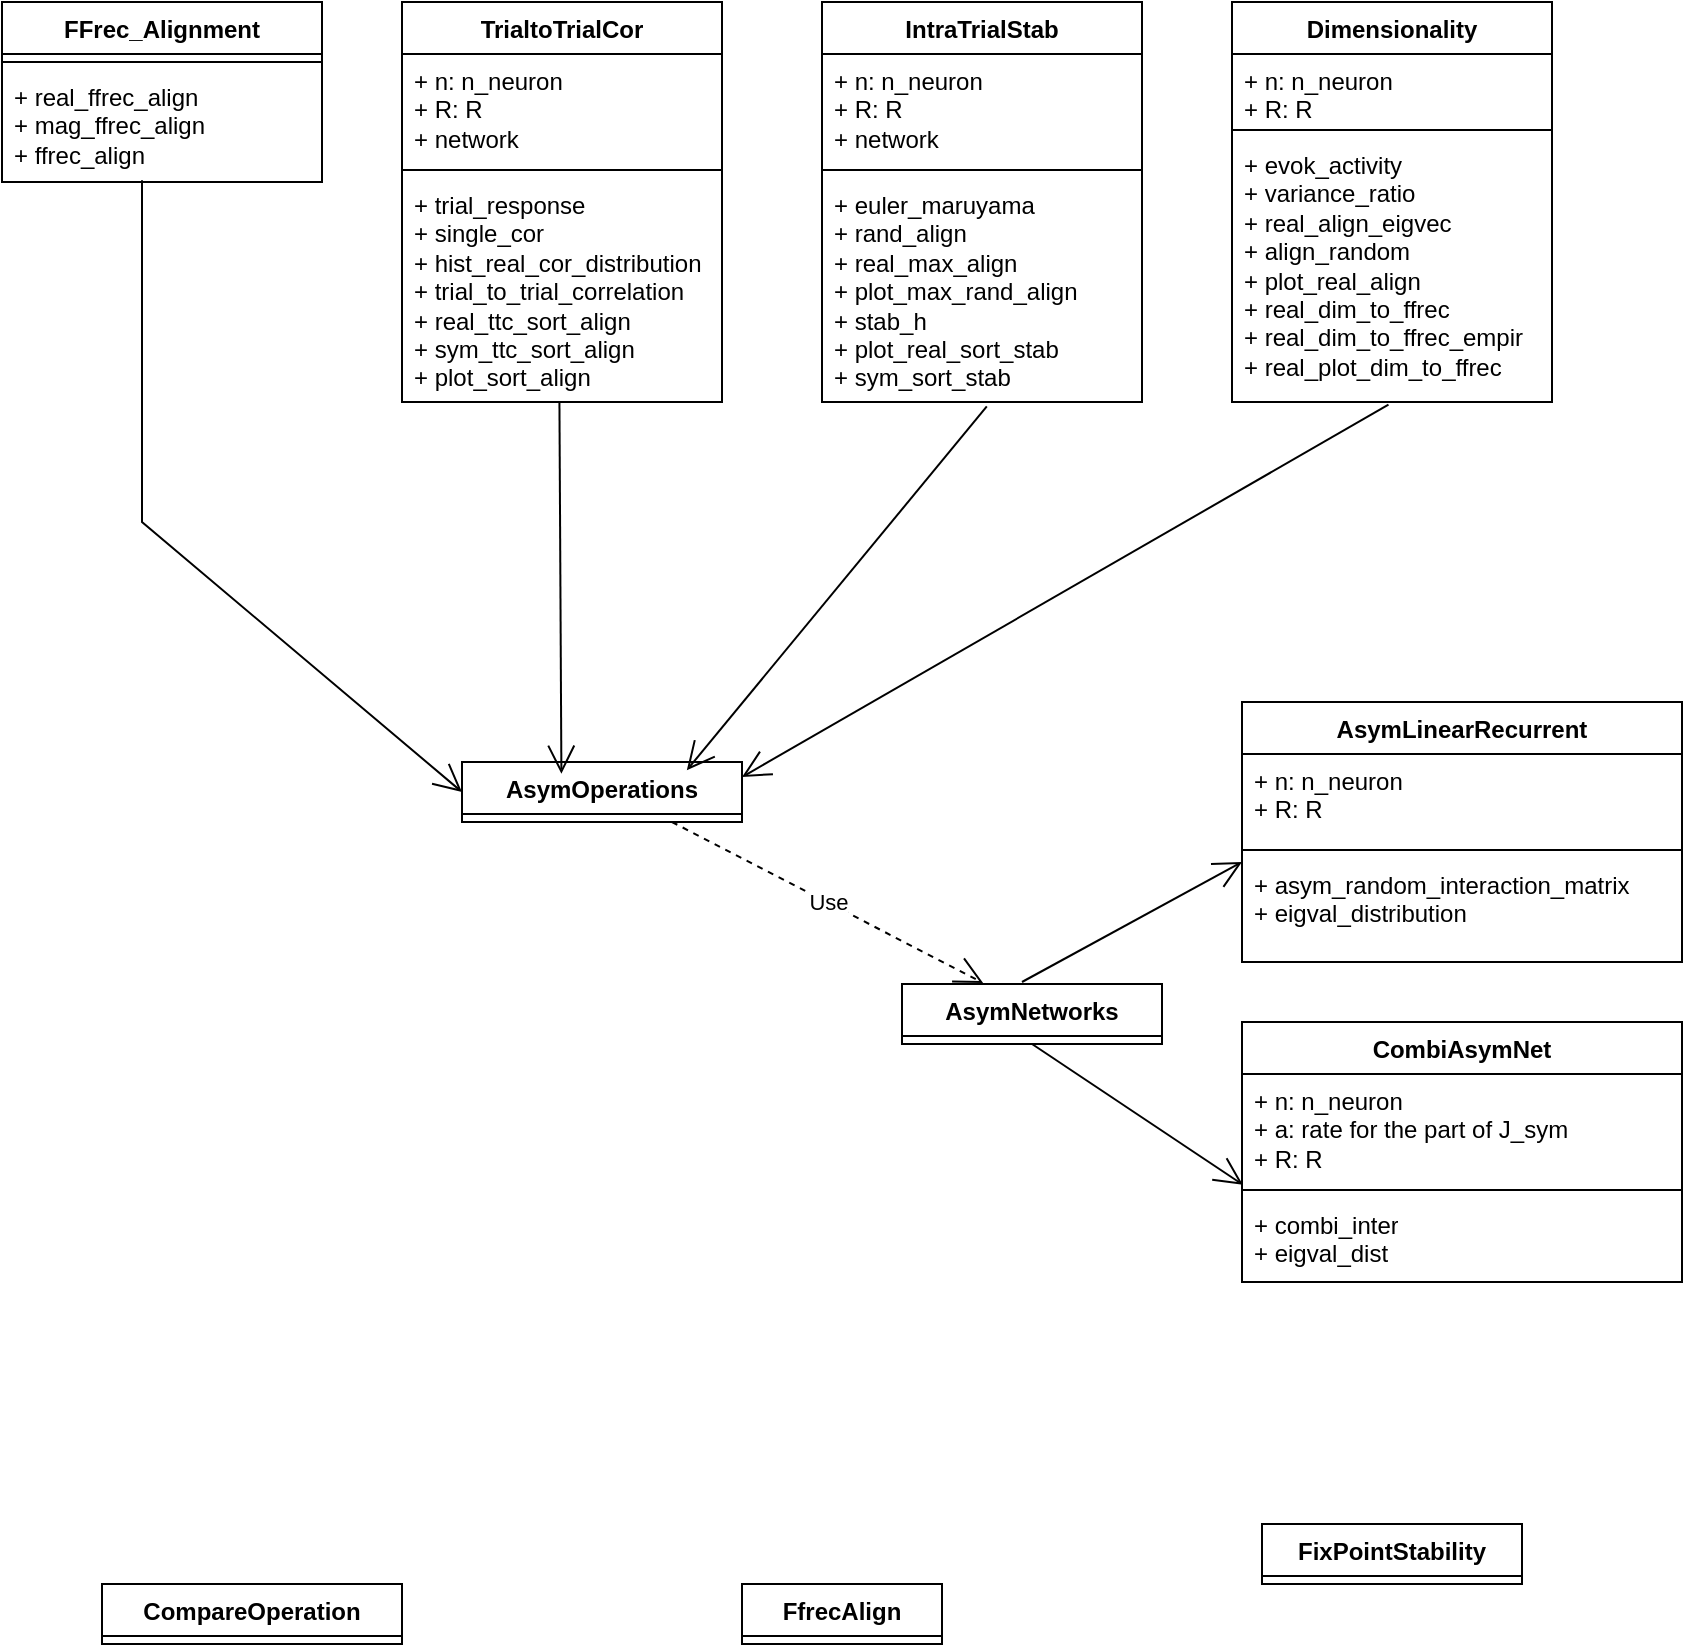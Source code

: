 <mxfile version="22.0.4" type="github">
  <diagram name="Seite-1" id="AeKgEvKw6In4-E9DSLef">
    <mxGraphModel dx="1304" dy="655" grid="1" gridSize="10" guides="1" tooltips="1" connect="1" arrows="1" fold="1" page="1" pageScale="1" pageWidth="827" pageHeight="1169" math="0" shadow="0">
      <root>
        <mxCell id="0" />
        <mxCell id="1" parent="0" />
        <mxCell id="KKLgFUSlMKjrd20ZLukx-5" value="AsymOperations" style="swimlane;fontStyle=1;align=center;verticalAlign=top;childLayout=stackLayout;horizontal=1;startSize=26;horizontalStack=0;resizeParent=1;resizeParentMax=0;resizeLast=0;collapsible=1;marginBottom=0;whiteSpace=wrap;html=1;" vertex="1" collapsed="1" parent="1">
          <mxGeometry x="260" y="400" width="140" height="30" as="geometry">
            <mxRectangle x="110" y="620" width="160" height="86" as="alternateBounds" />
          </mxGeometry>
        </mxCell>
        <mxCell id="KKLgFUSlMKjrd20ZLukx-6" value="+ field: type" style="text;strokeColor=none;fillColor=none;align=left;verticalAlign=top;spacingLeft=4;spacingRight=4;overflow=hidden;rotatable=0;points=[[0,0.5],[1,0.5]];portConstraint=eastwest;whiteSpace=wrap;html=1;" vertex="1" parent="KKLgFUSlMKjrd20ZLukx-5">
          <mxGeometry y="26" width="160" height="26" as="geometry" />
        </mxCell>
        <mxCell id="KKLgFUSlMKjrd20ZLukx-7" value="" style="line;strokeWidth=1;fillColor=none;align=left;verticalAlign=middle;spacingTop=-1;spacingLeft=3;spacingRight=3;rotatable=0;labelPosition=right;points=[];portConstraint=eastwest;strokeColor=inherit;" vertex="1" parent="KKLgFUSlMKjrd20ZLukx-5">
          <mxGeometry y="52" width="160" height="8" as="geometry" />
        </mxCell>
        <mxCell id="KKLgFUSlMKjrd20ZLukx-8" value="+ method(type): type" style="text;strokeColor=none;fillColor=none;align=left;verticalAlign=top;spacingLeft=4;spacingRight=4;overflow=hidden;rotatable=0;points=[[0,0.5],[1,0.5]];portConstraint=eastwest;whiteSpace=wrap;html=1;" vertex="1" parent="KKLgFUSlMKjrd20ZLukx-5">
          <mxGeometry y="60" width="160" height="26" as="geometry" />
        </mxCell>
        <mxCell id="KKLgFUSlMKjrd20ZLukx-9" value="CompareOperation" style="swimlane;fontStyle=1;align=center;verticalAlign=top;childLayout=stackLayout;horizontal=1;startSize=26;horizontalStack=0;resizeParent=1;resizeParentMax=0;resizeLast=0;collapsible=1;marginBottom=0;whiteSpace=wrap;html=1;" vertex="1" collapsed="1" parent="1">
          <mxGeometry x="80" y="811" width="150" height="30" as="geometry">
            <mxRectangle x="120" y="900" width="160" height="86" as="alternateBounds" />
          </mxGeometry>
        </mxCell>
        <mxCell id="KKLgFUSlMKjrd20ZLukx-10" value="+ field: type" style="text;strokeColor=none;fillColor=none;align=left;verticalAlign=top;spacingLeft=4;spacingRight=4;overflow=hidden;rotatable=0;points=[[0,0.5],[1,0.5]];portConstraint=eastwest;whiteSpace=wrap;html=1;" vertex="1" parent="KKLgFUSlMKjrd20ZLukx-9">
          <mxGeometry y="26" width="160" height="26" as="geometry" />
        </mxCell>
        <mxCell id="KKLgFUSlMKjrd20ZLukx-11" value="" style="line;strokeWidth=1;fillColor=none;align=left;verticalAlign=middle;spacingTop=-1;spacingLeft=3;spacingRight=3;rotatable=0;labelPosition=right;points=[];portConstraint=eastwest;strokeColor=inherit;" vertex="1" parent="KKLgFUSlMKjrd20ZLukx-9">
          <mxGeometry y="52" width="160" height="8" as="geometry" />
        </mxCell>
        <mxCell id="KKLgFUSlMKjrd20ZLukx-12" value="+ method(type): type" style="text;strokeColor=none;fillColor=none;align=left;verticalAlign=top;spacingLeft=4;spacingRight=4;overflow=hidden;rotatable=0;points=[[0,0.5],[1,0.5]];portConstraint=eastwest;whiteSpace=wrap;html=1;" vertex="1" parent="KKLgFUSlMKjrd20ZLukx-9">
          <mxGeometry y="60" width="160" height="26" as="geometry" />
        </mxCell>
        <mxCell id="KKLgFUSlMKjrd20ZLukx-13" value="FfrecAlign" style="swimlane;fontStyle=1;align=center;verticalAlign=top;childLayout=stackLayout;horizontal=1;startSize=26;horizontalStack=0;resizeParent=1;resizeParentMax=0;resizeLast=0;collapsible=1;marginBottom=0;whiteSpace=wrap;html=1;" vertex="1" collapsed="1" parent="1">
          <mxGeometry x="400" y="811" width="100" height="30" as="geometry">
            <mxRectangle x="370" y="910" width="160" height="86" as="alternateBounds" />
          </mxGeometry>
        </mxCell>
        <mxCell id="KKLgFUSlMKjrd20ZLukx-14" value="+ field: type" style="text;strokeColor=none;fillColor=none;align=left;verticalAlign=top;spacingLeft=4;spacingRight=4;overflow=hidden;rotatable=0;points=[[0,0.5],[1,0.5]];portConstraint=eastwest;whiteSpace=wrap;html=1;" vertex="1" parent="KKLgFUSlMKjrd20ZLukx-13">
          <mxGeometry y="26" width="160" height="26" as="geometry" />
        </mxCell>
        <mxCell id="KKLgFUSlMKjrd20ZLukx-15" value="" style="line;strokeWidth=1;fillColor=none;align=left;verticalAlign=middle;spacingTop=-1;spacingLeft=3;spacingRight=3;rotatable=0;labelPosition=right;points=[];portConstraint=eastwest;strokeColor=inherit;" vertex="1" parent="KKLgFUSlMKjrd20ZLukx-13">
          <mxGeometry y="52" width="160" height="8" as="geometry" />
        </mxCell>
        <mxCell id="KKLgFUSlMKjrd20ZLukx-16" value="+ method(type): type" style="text;strokeColor=none;fillColor=none;align=left;verticalAlign=top;spacingLeft=4;spacingRight=4;overflow=hidden;rotatable=0;points=[[0,0.5],[1,0.5]];portConstraint=eastwest;whiteSpace=wrap;html=1;" vertex="1" parent="KKLgFUSlMKjrd20ZLukx-13">
          <mxGeometry y="60" width="160" height="26" as="geometry" />
        </mxCell>
        <mxCell id="KKLgFUSlMKjrd20ZLukx-17" value="FixPointStability" style="swimlane;fontStyle=1;align=center;verticalAlign=top;childLayout=stackLayout;horizontal=1;startSize=26;horizontalStack=0;resizeParent=1;resizeParentMax=0;resizeLast=0;collapsible=1;marginBottom=0;whiteSpace=wrap;html=1;" vertex="1" collapsed="1" parent="1">
          <mxGeometry x="660" y="781" width="130" height="30" as="geometry">
            <mxRectangle x="580" y="900" width="160" height="86" as="alternateBounds" />
          </mxGeometry>
        </mxCell>
        <mxCell id="KKLgFUSlMKjrd20ZLukx-18" value="+ field: type" style="text;strokeColor=none;fillColor=none;align=left;verticalAlign=top;spacingLeft=4;spacingRight=4;overflow=hidden;rotatable=0;points=[[0,0.5],[1,0.5]];portConstraint=eastwest;whiteSpace=wrap;html=1;" vertex="1" parent="KKLgFUSlMKjrd20ZLukx-17">
          <mxGeometry y="26" width="160" height="26" as="geometry" />
        </mxCell>
        <mxCell id="KKLgFUSlMKjrd20ZLukx-19" value="" style="line;strokeWidth=1;fillColor=none;align=left;verticalAlign=middle;spacingTop=-1;spacingLeft=3;spacingRight=3;rotatable=0;labelPosition=right;points=[];portConstraint=eastwest;strokeColor=inherit;" vertex="1" parent="KKLgFUSlMKjrd20ZLukx-17">
          <mxGeometry y="52" width="160" height="8" as="geometry" />
        </mxCell>
        <mxCell id="KKLgFUSlMKjrd20ZLukx-20" value="+ method(type): type" style="text;strokeColor=none;fillColor=none;align=left;verticalAlign=top;spacingLeft=4;spacingRight=4;overflow=hidden;rotatable=0;points=[[0,0.5],[1,0.5]];portConstraint=eastwest;whiteSpace=wrap;html=1;" vertex="1" parent="KKLgFUSlMKjrd20ZLukx-17">
          <mxGeometry y="60" width="160" height="26" as="geometry" />
        </mxCell>
        <mxCell id="KKLgFUSlMKjrd20ZLukx-34" value="" style="group" vertex="1" connectable="0" parent="1">
          <mxGeometry x="480" y="370" width="390" height="290" as="geometry" />
        </mxCell>
        <mxCell id="KKLgFUSlMKjrd20ZLukx-1" value="AsymNetworks" style="swimlane;fontStyle=1;align=center;verticalAlign=top;childLayout=stackLayout;horizontal=1;startSize=26;horizontalStack=0;resizeParent=1;resizeParentMax=0;resizeLast=0;collapsible=1;marginBottom=0;whiteSpace=wrap;html=1;" vertex="1" collapsed="1" parent="KKLgFUSlMKjrd20ZLukx-34">
          <mxGeometry y="141" width="130" height="30" as="geometry">
            <mxRectangle x="270" y="760" width="160" height="86" as="alternateBounds" />
          </mxGeometry>
        </mxCell>
        <mxCell id="KKLgFUSlMKjrd20ZLukx-2" value="+ field: type" style="text;strokeColor=none;fillColor=none;align=left;verticalAlign=top;spacingLeft=4;spacingRight=4;overflow=hidden;rotatable=0;points=[[0,0.5],[1,0.5]];portConstraint=eastwest;whiteSpace=wrap;html=1;" vertex="1" parent="KKLgFUSlMKjrd20ZLukx-1">
          <mxGeometry y="26" width="160" height="26" as="geometry" />
        </mxCell>
        <mxCell id="KKLgFUSlMKjrd20ZLukx-3" value="" style="line;strokeWidth=1;fillColor=none;align=left;verticalAlign=middle;spacingTop=-1;spacingLeft=3;spacingRight=3;rotatable=0;labelPosition=right;points=[];portConstraint=eastwest;strokeColor=inherit;" vertex="1" parent="KKLgFUSlMKjrd20ZLukx-1">
          <mxGeometry y="52" width="160" height="8" as="geometry" />
        </mxCell>
        <mxCell id="KKLgFUSlMKjrd20ZLukx-4" value="+ method(type): type" style="text;strokeColor=none;fillColor=none;align=left;verticalAlign=top;spacingLeft=4;spacingRight=4;overflow=hidden;rotatable=0;points=[[0,0.5],[1,0.5]];portConstraint=eastwest;whiteSpace=wrap;html=1;" vertex="1" parent="KKLgFUSlMKjrd20ZLukx-1">
          <mxGeometry y="60" width="160" height="26" as="geometry" />
        </mxCell>
        <mxCell id="KKLgFUSlMKjrd20ZLukx-21" value="AsymLinearRecurrent" style="swimlane;fontStyle=1;align=center;verticalAlign=top;childLayout=stackLayout;horizontal=1;startSize=26;horizontalStack=0;resizeParent=1;resizeParentMax=0;resizeLast=0;collapsible=1;marginBottom=0;whiteSpace=wrap;html=1;" vertex="1" parent="KKLgFUSlMKjrd20ZLukx-34">
          <mxGeometry x="170" width="220" height="130" as="geometry" />
        </mxCell>
        <mxCell id="KKLgFUSlMKjrd20ZLukx-22" value="+ n: n_neuron&lt;br&gt;+ R: R" style="text;strokeColor=none;fillColor=none;align=left;verticalAlign=top;spacingLeft=4;spacingRight=4;overflow=hidden;rotatable=0;points=[[0,0.5],[1,0.5]];portConstraint=eastwest;whiteSpace=wrap;html=1;" vertex="1" parent="KKLgFUSlMKjrd20ZLukx-21">
          <mxGeometry y="26" width="220" height="44" as="geometry" />
        </mxCell>
        <mxCell id="KKLgFUSlMKjrd20ZLukx-23" value="" style="line;strokeWidth=1;fillColor=none;align=left;verticalAlign=middle;spacingTop=-1;spacingLeft=3;spacingRight=3;rotatable=0;labelPosition=right;points=[];portConstraint=eastwest;strokeColor=inherit;" vertex="1" parent="KKLgFUSlMKjrd20ZLukx-21">
          <mxGeometry y="70" width="220" height="8" as="geometry" />
        </mxCell>
        <mxCell id="KKLgFUSlMKjrd20ZLukx-24" value="+&amp;nbsp;asym_random_interaction_matrix&lt;br&gt;+&amp;nbsp;eigval_distribution&lt;br&gt;" style="text;strokeColor=none;fillColor=none;align=left;verticalAlign=top;spacingLeft=4;spacingRight=4;overflow=hidden;rotatable=0;points=[[0,0.5],[1,0.5]];portConstraint=eastwest;whiteSpace=wrap;html=1;" vertex="1" parent="KKLgFUSlMKjrd20ZLukx-21">
          <mxGeometry y="78" width="220" height="52" as="geometry" />
        </mxCell>
        <mxCell id="KKLgFUSlMKjrd20ZLukx-25" value="CombiAsymNet" style="swimlane;fontStyle=1;align=center;verticalAlign=top;childLayout=stackLayout;horizontal=1;startSize=26;horizontalStack=0;resizeParent=1;resizeParentMax=0;resizeLast=0;collapsible=1;marginBottom=0;whiteSpace=wrap;html=1;" vertex="1" parent="KKLgFUSlMKjrd20ZLukx-34">
          <mxGeometry x="170" y="160" width="220" height="130" as="geometry" />
        </mxCell>
        <mxCell id="KKLgFUSlMKjrd20ZLukx-26" value="+ n: n_neuron&lt;br&gt;+ a: rate for the part of J_sym&lt;br&gt;+ R: R" style="text;strokeColor=none;fillColor=none;align=left;verticalAlign=top;spacingLeft=4;spacingRight=4;overflow=hidden;rotatable=0;points=[[0,0.5],[1,0.5]];portConstraint=eastwest;whiteSpace=wrap;html=1;" vertex="1" parent="KKLgFUSlMKjrd20ZLukx-25">
          <mxGeometry y="26" width="220" height="54" as="geometry" />
        </mxCell>
        <mxCell id="KKLgFUSlMKjrd20ZLukx-27" value="" style="line;strokeWidth=1;fillColor=none;align=left;verticalAlign=middle;spacingTop=-1;spacingLeft=3;spacingRight=3;rotatable=0;labelPosition=right;points=[];portConstraint=eastwest;strokeColor=inherit;" vertex="1" parent="KKLgFUSlMKjrd20ZLukx-25">
          <mxGeometry y="80" width="220" height="8" as="geometry" />
        </mxCell>
        <mxCell id="KKLgFUSlMKjrd20ZLukx-28" value="+&amp;nbsp;combi_inter&lt;font face=&quot;JetBrains Mono, monospace&quot; color=&quot;#a9b7c6&quot;&gt;&lt;span style=&quot;background-color: rgb(43, 43, 43);&quot;&gt;&lt;br&gt;&lt;/span&gt;&lt;/font&gt;+ eigval_dist&lt;br&gt;" style="text;strokeColor=none;fillColor=none;align=left;verticalAlign=top;spacingLeft=4;spacingRight=4;overflow=hidden;rotatable=0;points=[[0,0.5],[1,0.5]];portConstraint=eastwest;whiteSpace=wrap;html=1;" vertex="1" parent="KKLgFUSlMKjrd20ZLukx-25">
          <mxGeometry y="88" width="220" height="42" as="geometry" />
        </mxCell>
        <mxCell id="KKLgFUSlMKjrd20ZLukx-32" value="" style="endArrow=open;endFill=1;endSize=12;html=1;rounded=0;" edge="1" parent="KKLgFUSlMKjrd20ZLukx-34">
          <mxGeometry width="160" relative="1" as="geometry">
            <mxPoint x="60" y="140" as="sourcePoint" />
            <mxPoint x="170" y="80" as="targetPoint" />
          </mxGeometry>
        </mxCell>
        <mxCell id="KKLgFUSlMKjrd20ZLukx-33" value="" style="endArrow=open;endFill=1;endSize=12;html=1;rounded=0;entryX=0.002;entryY=1.025;entryDx=0;entryDy=0;entryPerimeter=0;exitX=0.5;exitY=1;exitDx=0;exitDy=0;" edge="1" parent="KKLgFUSlMKjrd20ZLukx-34" source="KKLgFUSlMKjrd20ZLukx-1" target="KKLgFUSlMKjrd20ZLukx-26">
          <mxGeometry width="160" relative="1" as="geometry">
            <mxPoint x="60" y="190" as="sourcePoint" />
            <mxPoint x="220" y="190" as="targetPoint" />
          </mxGeometry>
        </mxCell>
        <mxCell id="KKLgFUSlMKjrd20ZLukx-35" value="Use" style="endArrow=open;endSize=12;dashed=1;html=1;rounded=0;exitX=0.75;exitY=1;exitDx=0;exitDy=0;entryX=0.312;entryY=-0.018;entryDx=0;entryDy=0;entryPerimeter=0;" edge="1" parent="1" source="KKLgFUSlMKjrd20ZLukx-5" target="KKLgFUSlMKjrd20ZLukx-1">
          <mxGeometry width="160" relative="1" as="geometry">
            <mxPoint x="360" y="450" as="sourcePoint" />
            <mxPoint x="520" y="450" as="targetPoint" />
          </mxGeometry>
        </mxCell>
        <mxCell id="KKLgFUSlMKjrd20ZLukx-36" value="FFrec_Alignment" style="swimlane;fontStyle=1;align=center;verticalAlign=top;childLayout=stackLayout;horizontal=1;startSize=26;horizontalStack=0;resizeParent=1;resizeParentMax=0;resizeLast=0;collapsible=1;marginBottom=0;whiteSpace=wrap;html=1;" vertex="1" parent="1">
          <mxGeometry x="30" y="20" width="160" height="90" as="geometry" />
        </mxCell>
        <mxCell id="KKLgFUSlMKjrd20ZLukx-38" value="" style="line;strokeWidth=1;fillColor=none;align=left;verticalAlign=middle;spacingTop=-1;spacingLeft=3;spacingRight=3;rotatable=0;labelPosition=right;points=[];portConstraint=eastwest;strokeColor=inherit;" vertex="1" parent="KKLgFUSlMKjrd20ZLukx-36">
          <mxGeometry y="26" width="160" height="8" as="geometry" />
        </mxCell>
        <mxCell id="KKLgFUSlMKjrd20ZLukx-39" value="+&amp;nbsp;real_ffrec_align&lt;br&gt;+&amp;nbsp;mag_ffrec_align&lt;br&gt;+&amp;nbsp;ffrec_align" style="text;strokeColor=none;fillColor=none;align=left;verticalAlign=top;spacingLeft=4;spacingRight=4;overflow=hidden;rotatable=0;points=[[0,0.5],[1,0.5]];portConstraint=eastwest;whiteSpace=wrap;html=1;" vertex="1" parent="KKLgFUSlMKjrd20ZLukx-36">
          <mxGeometry y="34" width="160" height="56" as="geometry" />
        </mxCell>
        <mxCell id="KKLgFUSlMKjrd20ZLukx-54" value="" style="endArrow=open;endFill=1;endSize=12;html=1;rounded=0;entryX=0;entryY=0.5;entryDx=0;entryDy=0;" edge="1" parent="KKLgFUSlMKjrd20ZLukx-36" target="KKLgFUSlMKjrd20ZLukx-5">
          <mxGeometry width="160" relative="1" as="geometry">
            <mxPoint x="70" y="89.09" as="sourcePoint" />
            <mxPoint x="230" y="89.09" as="targetPoint" />
            <Array as="points">
              <mxPoint x="70" y="260" />
            </Array>
          </mxGeometry>
        </mxCell>
        <mxCell id="KKLgFUSlMKjrd20ZLukx-40" value="TrialtoTrialCor" style="swimlane;fontStyle=1;align=center;verticalAlign=top;childLayout=stackLayout;horizontal=1;startSize=26;horizontalStack=0;resizeParent=1;resizeParentMax=0;resizeLast=0;collapsible=1;marginBottom=0;whiteSpace=wrap;html=1;" vertex="1" parent="1">
          <mxGeometry x="230" y="20" width="160" height="200" as="geometry" />
        </mxCell>
        <mxCell id="KKLgFUSlMKjrd20ZLukx-41" value="+ n: n_neuron&lt;br&gt;+ R: R&lt;br&gt;+ network" style="text;strokeColor=none;fillColor=none;align=left;verticalAlign=top;spacingLeft=4;spacingRight=4;overflow=hidden;rotatable=0;points=[[0,0.5],[1,0.5]];portConstraint=eastwest;whiteSpace=wrap;html=1;" vertex="1" parent="KKLgFUSlMKjrd20ZLukx-40">
          <mxGeometry y="26" width="160" height="54" as="geometry" />
        </mxCell>
        <mxCell id="KKLgFUSlMKjrd20ZLukx-42" value="" style="line;strokeWidth=1;fillColor=none;align=left;verticalAlign=middle;spacingTop=-1;spacingLeft=3;spacingRight=3;rotatable=0;labelPosition=right;points=[];portConstraint=eastwest;strokeColor=inherit;" vertex="1" parent="KKLgFUSlMKjrd20ZLukx-40">
          <mxGeometry y="80" width="160" height="8" as="geometry" />
        </mxCell>
        <mxCell id="KKLgFUSlMKjrd20ZLukx-43" value="+&amp;nbsp;trial_response&lt;br&gt;+ single_cor&lt;br&gt;+ hist_real_cor_distribution&lt;br&gt;+ trial_to_trial_correlation&lt;br&gt;+ real_ttc_sort_align&lt;br&gt;+ sym_ttc_sort_align&lt;br&gt;+ plot_sort_align&lt;br&gt;" style="text;strokeColor=none;fillColor=none;align=left;verticalAlign=top;spacingLeft=4;spacingRight=4;overflow=hidden;rotatable=0;points=[[0,0.5],[1,0.5]];portConstraint=eastwest;whiteSpace=wrap;html=1;" vertex="1" parent="KKLgFUSlMKjrd20ZLukx-40">
          <mxGeometry y="88" width="160" height="112" as="geometry" />
        </mxCell>
        <mxCell id="KKLgFUSlMKjrd20ZLukx-44" value="IntraTrialStab" style="swimlane;fontStyle=1;align=center;verticalAlign=top;childLayout=stackLayout;horizontal=1;startSize=26;horizontalStack=0;resizeParent=1;resizeParentMax=0;resizeLast=0;collapsible=1;marginBottom=0;whiteSpace=wrap;html=1;" vertex="1" parent="1">
          <mxGeometry x="440" y="20" width="160" height="200" as="geometry" />
        </mxCell>
        <mxCell id="KKLgFUSlMKjrd20ZLukx-45" value="+ n: n_neuron&lt;br&gt;+ R: R&lt;br&gt;+ network" style="text;strokeColor=none;fillColor=none;align=left;verticalAlign=top;spacingLeft=4;spacingRight=4;overflow=hidden;rotatable=0;points=[[0,0.5],[1,0.5]];portConstraint=eastwest;whiteSpace=wrap;html=1;" vertex="1" parent="KKLgFUSlMKjrd20ZLukx-44">
          <mxGeometry y="26" width="160" height="54" as="geometry" />
        </mxCell>
        <mxCell id="KKLgFUSlMKjrd20ZLukx-46" value="" style="line;strokeWidth=1;fillColor=none;align=left;verticalAlign=middle;spacingTop=-1;spacingLeft=3;spacingRight=3;rotatable=0;labelPosition=right;points=[];portConstraint=eastwest;strokeColor=inherit;" vertex="1" parent="KKLgFUSlMKjrd20ZLukx-44">
          <mxGeometry y="80" width="160" height="8" as="geometry" />
        </mxCell>
        <mxCell id="KKLgFUSlMKjrd20ZLukx-47" value="+ euler_maruyama&lt;br&gt;+ rand_align&lt;br&gt;+ real_max_align&lt;br&gt;+ plot_max_rand_align&lt;br&gt;+ stab_h&lt;br&gt;+ plot_real_sort_stab&lt;br&gt;+ sym_sort_stab" style="text;strokeColor=none;fillColor=none;align=left;verticalAlign=top;spacingLeft=4;spacingRight=4;overflow=hidden;rotatable=0;points=[[0,0.5],[1,0.5]];portConstraint=eastwest;whiteSpace=wrap;html=1;" vertex="1" parent="KKLgFUSlMKjrd20ZLukx-44">
          <mxGeometry y="88" width="160" height="112" as="geometry" />
        </mxCell>
        <mxCell id="KKLgFUSlMKjrd20ZLukx-48" value="Dimensionality" style="swimlane;fontStyle=1;align=center;verticalAlign=top;childLayout=stackLayout;horizontal=1;startSize=26;horizontalStack=0;resizeParent=1;resizeParentMax=0;resizeLast=0;collapsible=1;marginBottom=0;whiteSpace=wrap;html=1;" vertex="1" parent="1">
          <mxGeometry x="645" y="20" width="160" height="200" as="geometry" />
        </mxCell>
        <mxCell id="KKLgFUSlMKjrd20ZLukx-49" value="+ n: n_neuron&lt;br&gt;+ R: R" style="text;strokeColor=none;fillColor=none;align=left;verticalAlign=top;spacingLeft=4;spacingRight=4;overflow=hidden;rotatable=0;points=[[0,0.5],[1,0.5]];portConstraint=eastwest;whiteSpace=wrap;html=1;" vertex="1" parent="KKLgFUSlMKjrd20ZLukx-48">
          <mxGeometry y="26" width="160" height="34" as="geometry" />
        </mxCell>
        <mxCell id="KKLgFUSlMKjrd20ZLukx-50" value="" style="line;strokeWidth=1;fillColor=none;align=left;verticalAlign=middle;spacingTop=-1;spacingLeft=3;spacingRight=3;rotatable=0;labelPosition=right;points=[];portConstraint=eastwest;strokeColor=inherit;" vertex="1" parent="KKLgFUSlMKjrd20ZLukx-48">
          <mxGeometry y="60" width="160" height="8" as="geometry" />
        </mxCell>
        <mxCell id="KKLgFUSlMKjrd20ZLukx-51" value="+ evok_activity&lt;br&gt;+ variance_ratio&lt;br&gt;+ real_align_eigvec&lt;br&gt;+ align_random&lt;br&gt;+ plot_real_align&lt;br&gt;+ real_dim_to_ffrec&lt;br&gt;+ real_dim_to_ffrec_empir&lt;br&gt;+ real_plot_dim_to_ffrec" style="text;strokeColor=none;fillColor=none;align=left;verticalAlign=top;spacingLeft=4;spacingRight=4;overflow=hidden;rotatable=0;points=[[0,0.5],[1,0.5]];portConstraint=eastwest;whiteSpace=wrap;html=1;" vertex="1" parent="KKLgFUSlMKjrd20ZLukx-48">
          <mxGeometry y="68" width="160" height="132" as="geometry" />
        </mxCell>
        <mxCell id="KKLgFUSlMKjrd20ZLukx-55" value="" style="endArrow=open;endFill=1;endSize=12;html=1;rounded=0;exitX=0.492;exitY=1.004;exitDx=0;exitDy=0;exitPerimeter=0;entryX=0.355;entryY=0.197;entryDx=0;entryDy=0;entryPerimeter=0;" edge="1" parent="1" source="KKLgFUSlMKjrd20ZLukx-43" target="KKLgFUSlMKjrd20ZLukx-5">
          <mxGeometry width="160" relative="1" as="geometry">
            <mxPoint x="330" y="290" as="sourcePoint" />
            <mxPoint x="490" y="290" as="targetPoint" />
          </mxGeometry>
        </mxCell>
        <mxCell id="KKLgFUSlMKjrd20ZLukx-56" value="" style="endArrow=open;endFill=1;endSize=12;html=1;rounded=0;exitX=0.515;exitY=1.02;exitDx=0;exitDy=0;exitPerimeter=0;entryX=0.803;entryY=0.136;entryDx=0;entryDy=0;entryPerimeter=0;" edge="1" parent="1" source="KKLgFUSlMKjrd20ZLukx-47" target="KKLgFUSlMKjrd20ZLukx-5">
          <mxGeometry width="160" relative="1" as="geometry">
            <mxPoint x="610" y="290" as="sourcePoint" />
            <mxPoint x="770" y="290" as="targetPoint" />
            <Array as="points" />
          </mxGeometry>
        </mxCell>
        <mxCell id="KKLgFUSlMKjrd20ZLukx-57" value="" style="endArrow=open;endFill=1;endSize=12;html=1;rounded=0;exitX=0.489;exitY=1.01;exitDx=0;exitDy=0;exitPerimeter=0;entryX=1;entryY=0.25;entryDx=0;entryDy=0;" edge="1" parent="1" source="KKLgFUSlMKjrd20ZLukx-51" target="KKLgFUSlMKjrd20ZLukx-5">
          <mxGeometry width="160" relative="1" as="geometry">
            <mxPoint x="610" y="290" as="sourcePoint" />
            <mxPoint x="770" y="290" as="targetPoint" />
          </mxGeometry>
        </mxCell>
      </root>
    </mxGraphModel>
  </diagram>
</mxfile>
